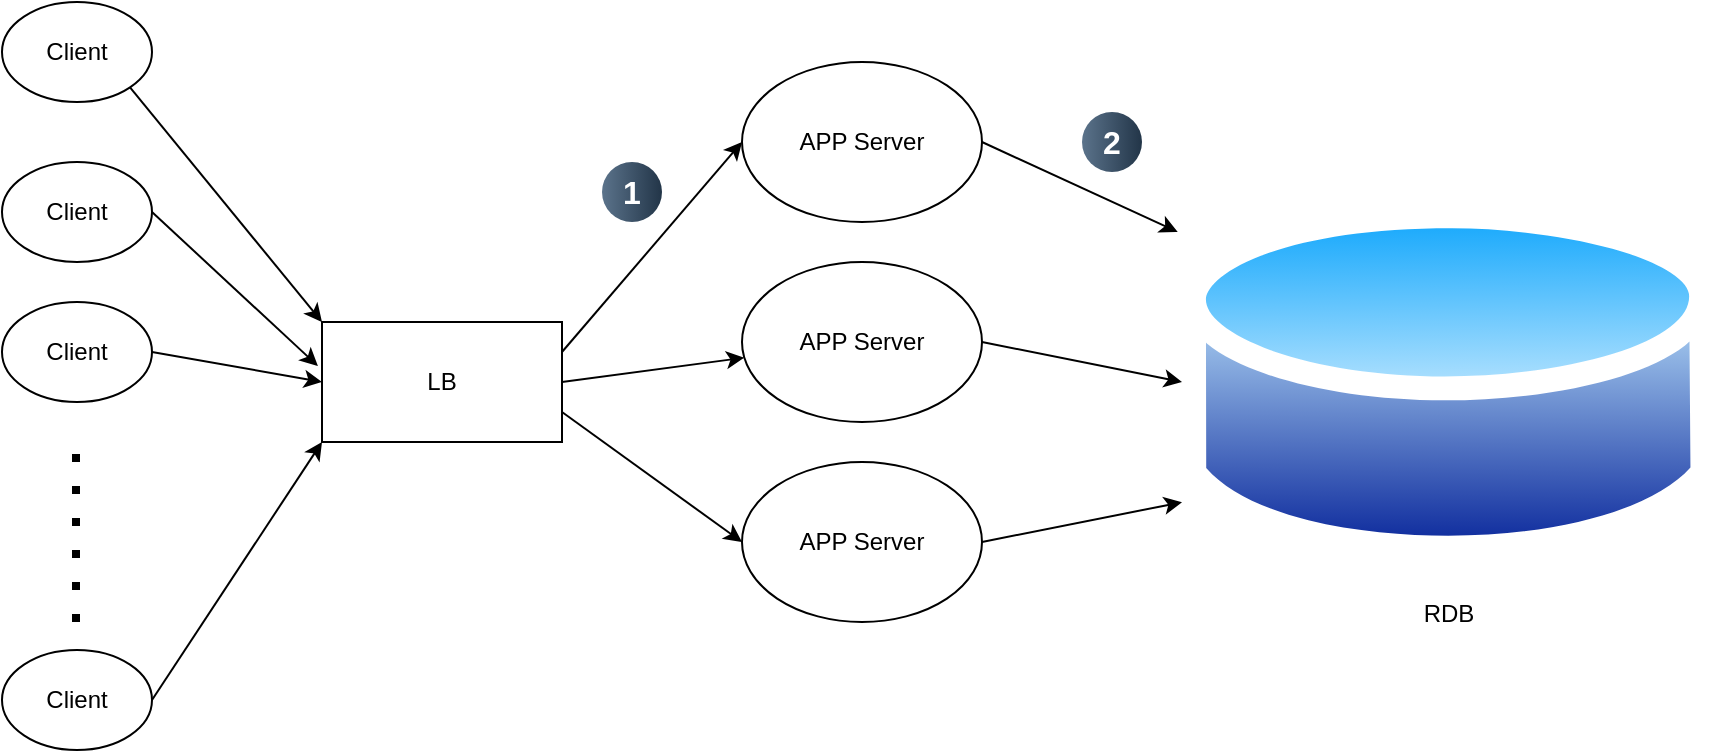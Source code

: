 <mxfile version="24.7.7">
  <diagram name="페이지-1" id="fw9UuDuVN_rB80naxK8s">
    <mxGraphModel dx="988" dy="534" grid="1" gridSize="10" guides="1" tooltips="1" connect="1" arrows="1" fold="1" page="1" pageScale="1" pageWidth="1169" pageHeight="827" math="0" shadow="0">
      <root>
        <mxCell id="0" />
        <mxCell id="1" parent="0" />
        <mxCell id="5jKRoTB6IzOukznULLT--3" value="Client" style="ellipse;whiteSpace=wrap;html=1;" parent="1" vertex="1">
          <mxGeometry x="80" y="40" width="75" height="50" as="geometry" />
        </mxCell>
        <mxCell id="5jKRoTB6IzOukznULLT--7" value="Client" style="ellipse;whiteSpace=wrap;html=1;" parent="1" vertex="1">
          <mxGeometry x="80" y="120" width="75" height="50" as="geometry" />
        </mxCell>
        <mxCell id="5jKRoTB6IzOukznULLT--8" value="Client" style="ellipse;whiteSpace=wrap;html=1;" parent="1" vertex="1">
          <mxGeometry x="80" y="190" width="75" height="50" as="geometry" />
        </mxCell>
        <mxCell id="5jKRoTB6IzOukznULLT--9" value="Client" style="ellipse;whiteSpace=wrap;html=1;" parent="1" vertex="1">
          <mxGeometry x="80" y="364" width="75" height="50" as="geometry" />
        </mxCell>
        <mxCell id="5jKRoTB6IzOukznULLT--10" value="" style="endArrow=none;dashed=1;html=1;dashPattern=1 3;strokeWidth=4;rounded=0;" parent="1" edge="1">
          <mxGeometry width="50" height="50" relative="1" as="geometry">
            <mxPoint x="117" y="350" as="sourcePoint" />
            <mxPoint x="117" y="260" as="targetPoint" />
          </mxGeometry>
        </mxCell>
        <mxCell id="5jKRoTB6IzOukznULLT--12" value="APP Server" style="ellipse;whiteSpace=wrap;html=1;" parent="1" vertex="1">
          <mxGeometry x="450" y="70" width="120" height="80" as="geometry" />
        </mxCell>
        <mxCell id="5jKRoTB6IzOukznULLT--13" value="LB" style="rounded=0;whiteSpace=wrap;html=1;" parent="1" vertex="1">
          <mxGeometry x="240" y="200" width="120" height="60" as="geometry" />
        </mxCell>
        <mxCell id="5jKRoTB6IzOukznULLT--14" value="RDB" style="image;aspect=fixed;perimeter=ellipsePerimeter;html=1;align=center;shadow=0;dashed=0;spacingTop=3;image=img/lib/active_directory/database.svg;" parent="1" vertex="1">
          <mxGeometry x="670" y="131.5" width="266.22" height="197" as="geometry" />
        </mxCell>
        <mxCell id="5jKRoTB6IzOukznULLT--15" value="APP Server" style="ellipse;whiteSpace=wrap;html=1;" parent="1" vertex="1">
          <mxGeometry x="450" y="170" width="120" height="80" as="geometry" />
        </mxCell>
        <mxCell id="5jKRoTB6IzOukznULLT--16" value="APP Server" style="ellipse;whiteSpace=wrap;html=1;" parent="1" vertex="1">
          <mxGeometry x="450" y="270" width="120" height="80" as="geometry" />
        </mxCell>
        <mxCell id="5jKRoTB6IzOukznULLT--18" value="" style="endArrow=classic;html=1;rounded=0;exitX=1;exitY=1;exitDx=0;exitDy=0;entryX=0;entryY=0;entryDx=0;entryDy=0;" parent="1" source="5jKRoTB6IzOukznULLT--3" target="5jKRoTB6IzOukznULLT--13" edge="1">
          <mxGeometry width="50" height="50" relative="1" as="geometry">
            <mxPoint x="170" y="70" as="sourcePoint" />
            <mxPoint x="230" y="220" as="targetPoint" />
          </mxGeometry>
        </mxCell>
        <mxCell id="5jKRoTB6IzOukznULLT--19" value="" style="endArrow=classic;html=1;rounded=0;exitX=1;exitY=0.5;exitDx=0;exitDy=0;entryX=-0.017;entryY=0.367;entryDx=0;entryDy=0;entryPerimeter=0;" parent="1" source="5jKRoTB6IzOukznULLT--7" target="5jKRoTB6IzOukznULLT--13" edge="1">
          <mxGeometry width="50" height="50" relative="1" as="geometry">
            <mxPoint x="170" y="270" as="sourcePoint" />
            <mxPoint x="266" y="387" as="targetPoint" />
          </mxGeometry>
        </mxCell>
        <mxCell id="5jKRoTB6IzOukznULLT--20" value="" style="endArrow=classic;html=1;rounded=0;exitX=1;exitY=0.5;exitDx=0;exitDy=0;entryX=0;entryY=0.5;entryDx=0;entryDy=0;" parent="1" source="5jKRoTB6IzOukznULLT--8" target="5jKRoTB6IzOukznULLT--13" edge="1">
          <mxGeometry width="50" height="50" relative="1" as="geometry">
            <mxPoint x="200" y="300" as="sourcePoint" />
            <mxPoint x="296" y="417" as="targetPoint" />
          </mxGeometry>
        </mxCell>
        <mxCell id="5jKRoTB6IzOukznULLT--21" value="" style="endArrow=classic;html=1;rounded=0;exitX=1;exitY=0.5;exitDx=0;exitDy=0;entryX=0;entryY=1;entryDx=0;entryDy=0;" parent="1" source="5jKRoTB6IzOukznULLT--9" target="5jKRoTB6IzOukznULLT--13" edge="1">
          <mxGeometry width="50" height="50" relative="1" as="geometry">
            <mxPoint x="200" y="355" as="sourcePoint" />
            <mxPoint x="296" y="472" as="targetPoint" />
          </mxGeometry>
        </mxCell>
        <mxCell id="5jKRoTB6IzOukznULLT--22" value="" style="endArrow=classic;html=1;rounded=0;exitX=1;exitY=0.25;exitDx=0;exitDy=0;entryX=0;entryY=0.5;entryDx=0;entryDy=0;" parent="1" source="5jKRoTB6IzOukznULLT--13" target="5jKRoTB6IzOukznULLT--12" edge="1">
          <mxGeometry width="50" height="50" relative="1" as="geometry">
            <mxPoint x="380" y="83" as="sourcePoint" />
            <mxPoint x="476" y="200" as="targetPoint" />
          </mxGeometry>
        </mxCell>
        <mxCell id="5jKRoTB6IzOukznULLT--23" value="" style="endArrow=classic;html=1;rounded=0;exitX=1;exitY=0.5;exitDx=0;exitDy=0;" parent="1" source="5jKRoTB6IzOukznULLT--13" target="5jKRoTB6IzOukznULLT--15" edge="1">
          <mxGeometry width="50" height="50" relative="1" as="geometry">
            <mxPoint x="194" y="133" as="sourcePoint" />
            <mxPoint x="290" y="250" as="targetPoint" />
          </mxGeometry>
        </mxCell>
        <mxCell id="5jKRoTB6IzOukznULLT--24" value="" style="endArrow=classic;html=1;rounded=0;exitX=1;exitY=0.75;exitDx=0;exitDy=0;entryX=0;entryY=0.5;entryDx=0;entryDy=0;" parent="1" source="5jKRoTB6IzOukznULLT--13" target="5jKRoTB6IzOukznULLT--16" edge="1">
          <mxGeometry width="50" height="50" relative="1" as="geometry">
            <mxPoint x="204" y="143" as="sourcePoint" />
            <mxPoint x="300" y="260" as="targetPoint" />
          </mxGeometry>
        </mxCell>
        <mxCell id="5jKRoTB6IzOukznULLT--25" value="" style="endArrow=classic;html=1;rounded=0;exitX=1;exitY=0.5;exitDx=0;exitDy=0;entryX=-0.008;entryY=0.119;entryDx=0;entryDy=0;entryPerimeter=0;" parent="1" source="5jKRoTB6IzOukznULLT--12" target="5jKRoTB6IzOukznULLT--14" edge="1">
          <mxGeometry width="50" height="50" relative="1" as="geometry">
            <mxPoint x="214" y="153" as="sourcePoint" />
            <mxPoint x="310" y="270" as="targetPoint" />
          </mxGeometry>
        </mxCell>
        <mxCell id="5jKRoTB6IzOukznULLT--26" value="" style="endArrow=classic;html=1;rounded=0;exitX=1;exitY=0.5;exitDx=0;exitDy=0;entryX=0;entryY=0.5;entryDx=0;entryDy=0;" parent="1" source="5jKRoTB6IzOukznULLT--15" target="5jKRoTB6IzOukznULLT--14" edge="1">
          <mxGeometry width="50" height="50" relative="1" as="geometry">
            <mxPoint x="224" y="163" as="sourcePoint" />
            <mxPoint x="320" y="280" as="targetPoint" />
          </mxGeometry>
        </mxCell>
        <mxCell id="5jKRoTB6IzOukznULLT--27" value="" style="endArrow=classic;html=1;rounded=0;exitX=1;exitY=0.5;exitDx=0;exitDy=0;entryX=0;entryY=0.805;entryDx=0;entryDy=0;entryPerimeter=0;" parent="1" source="5jKRoTB6IzOukznULLT--16" target="5jKRoTB6IzOukznULLT--14" edge="1">
          <mxGeometry width="50" height="50" relative="1" as="geometry">
            <mxPoint x="234" y="173" as="sourcePoint" />
            <mxPoint x="330" y="290" as="targetPoint" />
          </mxGeometry>
        </mxCell>
        <mxCell id="5jKRoTB6IzOukznULLT--33" value="1" style="ellipse;whiteSpace=wrap;html=1;aspect=fixed;rotation=0;gradientColor=#223548;strokeColor=none;gradientDirection=east;fillColor=#5b738b;rounded=0;pointerEvents=0;fontFamily=Helvetica;fontSize=16;fontColor=#FFFFFF;spacingTop=4;spacingBottom=4;spacingLeft=4;spacingRight=4;points=[];fontStyle=1" parent="1" vertex="1">
          <mxGeometry x="380" y="120" width="30" height="30" as="geometry" />
        </mxCell>
        <mxCell id="5jKRoTB6IzOukznULLT--34" value="2" style="ellipse;whiteSpace=wrap;html=1;aspect=fixed;rotation=0;gradientColor=#223548;strokeColor=none;gradientDirection=east;fillColor=#5b738b;rounded=0;pointerEvents=0;fontFamily=Helvetica;fontSize=16;fontColor=#FFFFFF;spacingTop=4;spacingBottom=4;spacingLeft=4;spacingRight=4;points=[];fontStyle=1" parent="1" vertex="1">
          <mxGeometry x="620" y="95" width="30" height="30" as="geometry" />
        </mxCell>
      </root>
    </mxGraphModel>
  </diagram>
</mxfile>
